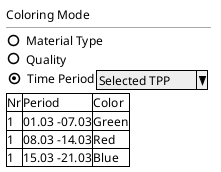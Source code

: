 @startuml
salt
{
  Coloring Mode
  ---
  () Material Type
  () Quality
  {(X) Time Period | ^Selected TPP^}

  {# Nr| Period | Color
  1|01.03 -07.03| Green
  1|08.03 -14.03 |  Red
  1|15.03 -21.03 |  Blue
     }
}
@enduml